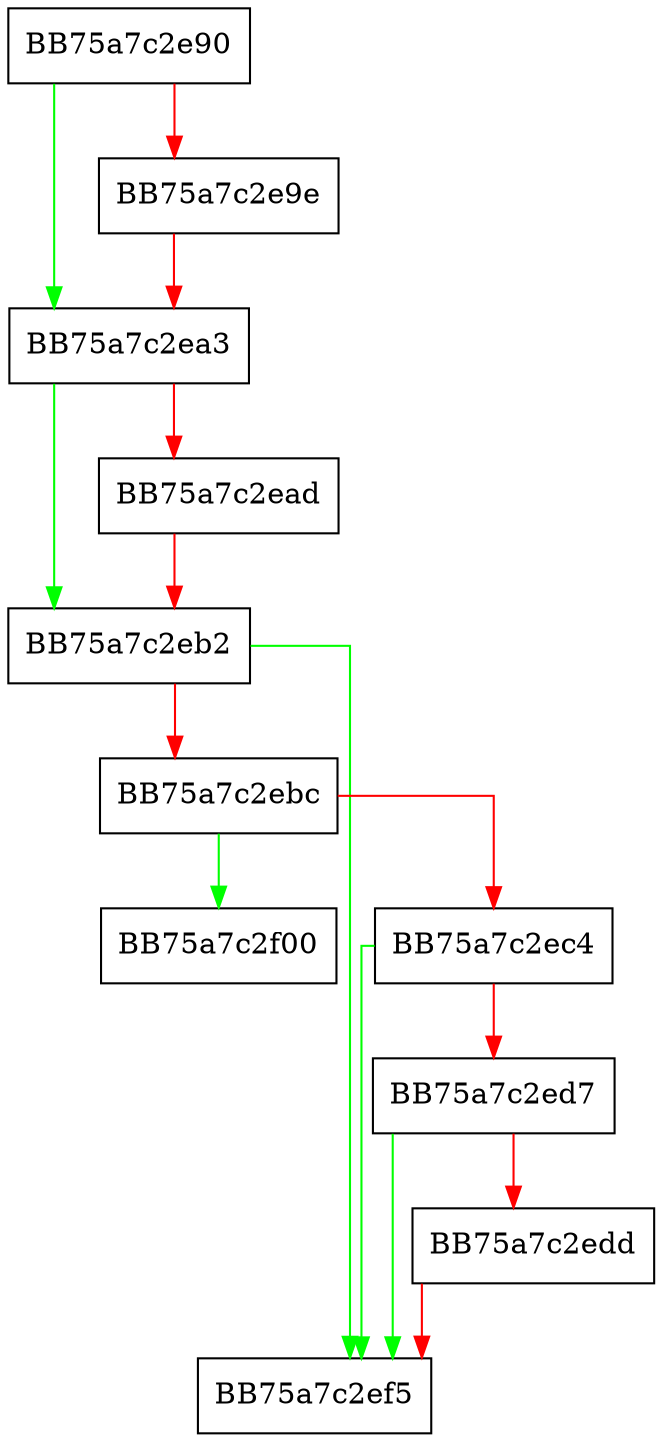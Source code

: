 digraph HipsOpenEnum {
  node [shape="box"];
  graph [splines=ortho];
  BB75a7c2e90 -> BB75a7c2ea3 [color="green"];
  BB75a7c2e90 -> BB75a7c2e9e [color="red"];
  BB75a7c2e9e -> BB75a7c2ea3 [color="red"];
  BB75a7c2ea3 -> BB75a7c2eb2 [color="green"];
  BB75a7c2ea3 -> BB75a7c2ead [color="red"];
  BB75a7c2ead -> BB75a7c2eb2 [color="red"];
  BB75a7c2eb2 -> BB75a7c2ef5 [color="green"];
  BB75a7c2eb2 -> BB75a7c2ebc [color="red"];
  BB75a7c2ebc -> BB75a7c2f00 [color="green"];
  BB75a7c2ebc -> BB75a7c2ec4 [color="red"];
  BB75a7c2ec4 -> BB75a7c2ef5 [color="green"];
  BB75a7c2ec4 -> BB75a7c2ed7 [color="red"];
  BB75a7c2ed7 -> BB75a7c2ef5 [color="green"];
  BB75a7c2ed7 -> BB75a7c2edd [color="red"];
  BB75a7c2edd -> BB75a7c2ef5 [color="red"];
}